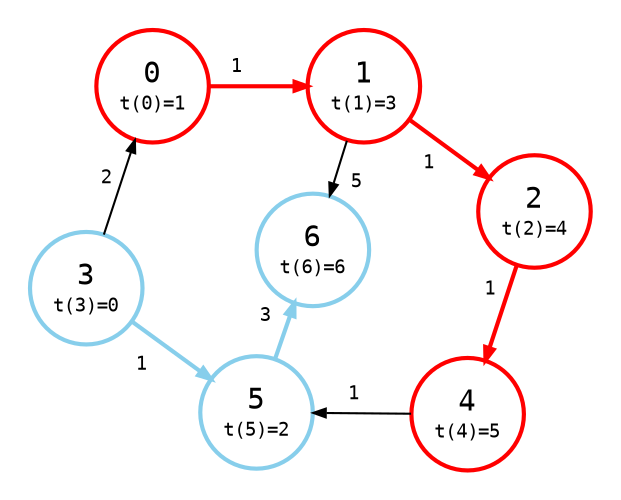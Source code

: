 digraph {
    node [shape=circle, fontname="monospace", style=bold; fixedsize=true, width="0.75"];
    edge [arrowsize=0.6, fontname="monospace", fontsize=9];
    layout=neato;
    mode="sgd";
    maxiter=100000;
    scale=1.2;
    ranksep=0.2;
    normalize=true;
    pad=0.2;

    0, 1, 2, 4 [color=red];
    3, 5, 6 [color=skyblue];

    0 [
        label=<
            <table border="0" cellpadding="1" cellspacing="0">
                <tr>
                    <td>0</td>
                </tr>
                <tr>
                    <td><font point-size="9">t(0)=1</font></td>
                </tr>
            </table>
        >;
        color=red;
        style=bold
    ];

    1 [
        label=<
            <table border="0" cellpadding="1" cellspacing="0">
                <tr>
                    <td>1</td>
                </tr>
                <tr>
                    <td><font point-size="9">t(1)=3</font></td>
                </tr>
            </table>
        >;
        color=red;
        style=bold
    ];

    2 [
        label=<
            <table border="0" cellpadding="1" cellspacing="0">
                <tr>
                    <td>2</td>
                </tr>
                <tr>
                    <td><font point-size="9">t(2)=4</font></td>
                </tr>
            </table>
        >;
    ];

    3 [
        label=<
            <table border="0" cellpadding="1" cellspacing="0">
                <tr>
                    <td>3</td>
                </tr>
                <tr>
                    <td><font point-size="9">t(3)=0</font></td>
                </tr>
            </table>
        >;
    ];

    4 [
        label=<
            <table border="0" cellpadding="1" cellspacing="0">
                <tr>
                    <td>4</td>
                </tr>
                <tr>
                    <td><font point-size="9">t(4)=5</font></td>
                </tr>
            </table>
        >;
    ];

    5 [
        label=<
            <table border="0" cellpadding="1" cellspacing="0">
                <tr>
                    <td>5</td>
                </tr>
                <tr>
                    <td><font point-size="9">t(5)=2</font></td>
                </tr>
            </table>
        >;
    ];

    6 [
        label=<
            <table border="0" cellpadding="1" cellspacing="0">
                <tr>
                    <td>6</td>
                </tr>
                <tr>
                    <td><font point-size="9">t(6)=6</font></td>
                </tr>
            </table>
        >;
    ];

    0 -> 1 [
        color=red,
        style=bold,
        label=<
            <table border="0" cellpadding="4" cellspacing="0">
                <tr>
                    <td>1</td>
                </tr>
            </table>
        >,
    ];

    1 -> 2 [
        style=bold, 
        color=red, 
        label=<
            <table border="0" cellpadding="4" cellspacing="0">
                <tr>
                    <td>1</td>
                </tr>
            </table>
        >,
    ];

    1 -> 6 [
        color="#bbb",
        fontcolor="#bbb",
        label=<
            <table border="0" cellpadding="3" cellspacing="2">
                <tr>
                    <td>5</td>
                </tr>
            </table>
        >,
    ];

    2 -> 4 [
        style=bold, 
        color=red, 
        label=<
            <table border="0" cellpadding="3" cellspacing="0">
                <tr>
                    <td>1</td>
                </tr>
            </table>
        >,
    ];

    3 -> 0 [
        color="#bbb",
        fontcolor="#bbb",
        label=<
            <table border="0" cellpadding="2" cellspacing="0">
                <tr>
                    <td>2</td>
                </tr>
            </table>
        >,
    ];

    // 2 -> 6 [style=invis];
    // 6 -> 2 [style=invis];

    4 -> 5 [
        color="#bbb",
        fontcolor="#bbb",
        label=<
            <table border="0" cellpadding="4" cellspacing="0">
                <tr>
                    <td>1</td>
                </tr>
            </table>
        >,
    ];

    3 -> 5 [
        style=bold, 
        color=skyblue, 
        label=<
            <table border="0" cellpadding="4" cellspacing="0">
                <tr>
                    <td>1 </td>
                </tr>
            </table>
        >,
    ];

    5 -> 6 [
        style=bold, 
        color=skyblue, 
        label=<
            <table border="0" cellpadding="3" cellspacing="2">
                <tr>
                    <td>3</td>
                </tr>
            </table>
        >,
    ];
}